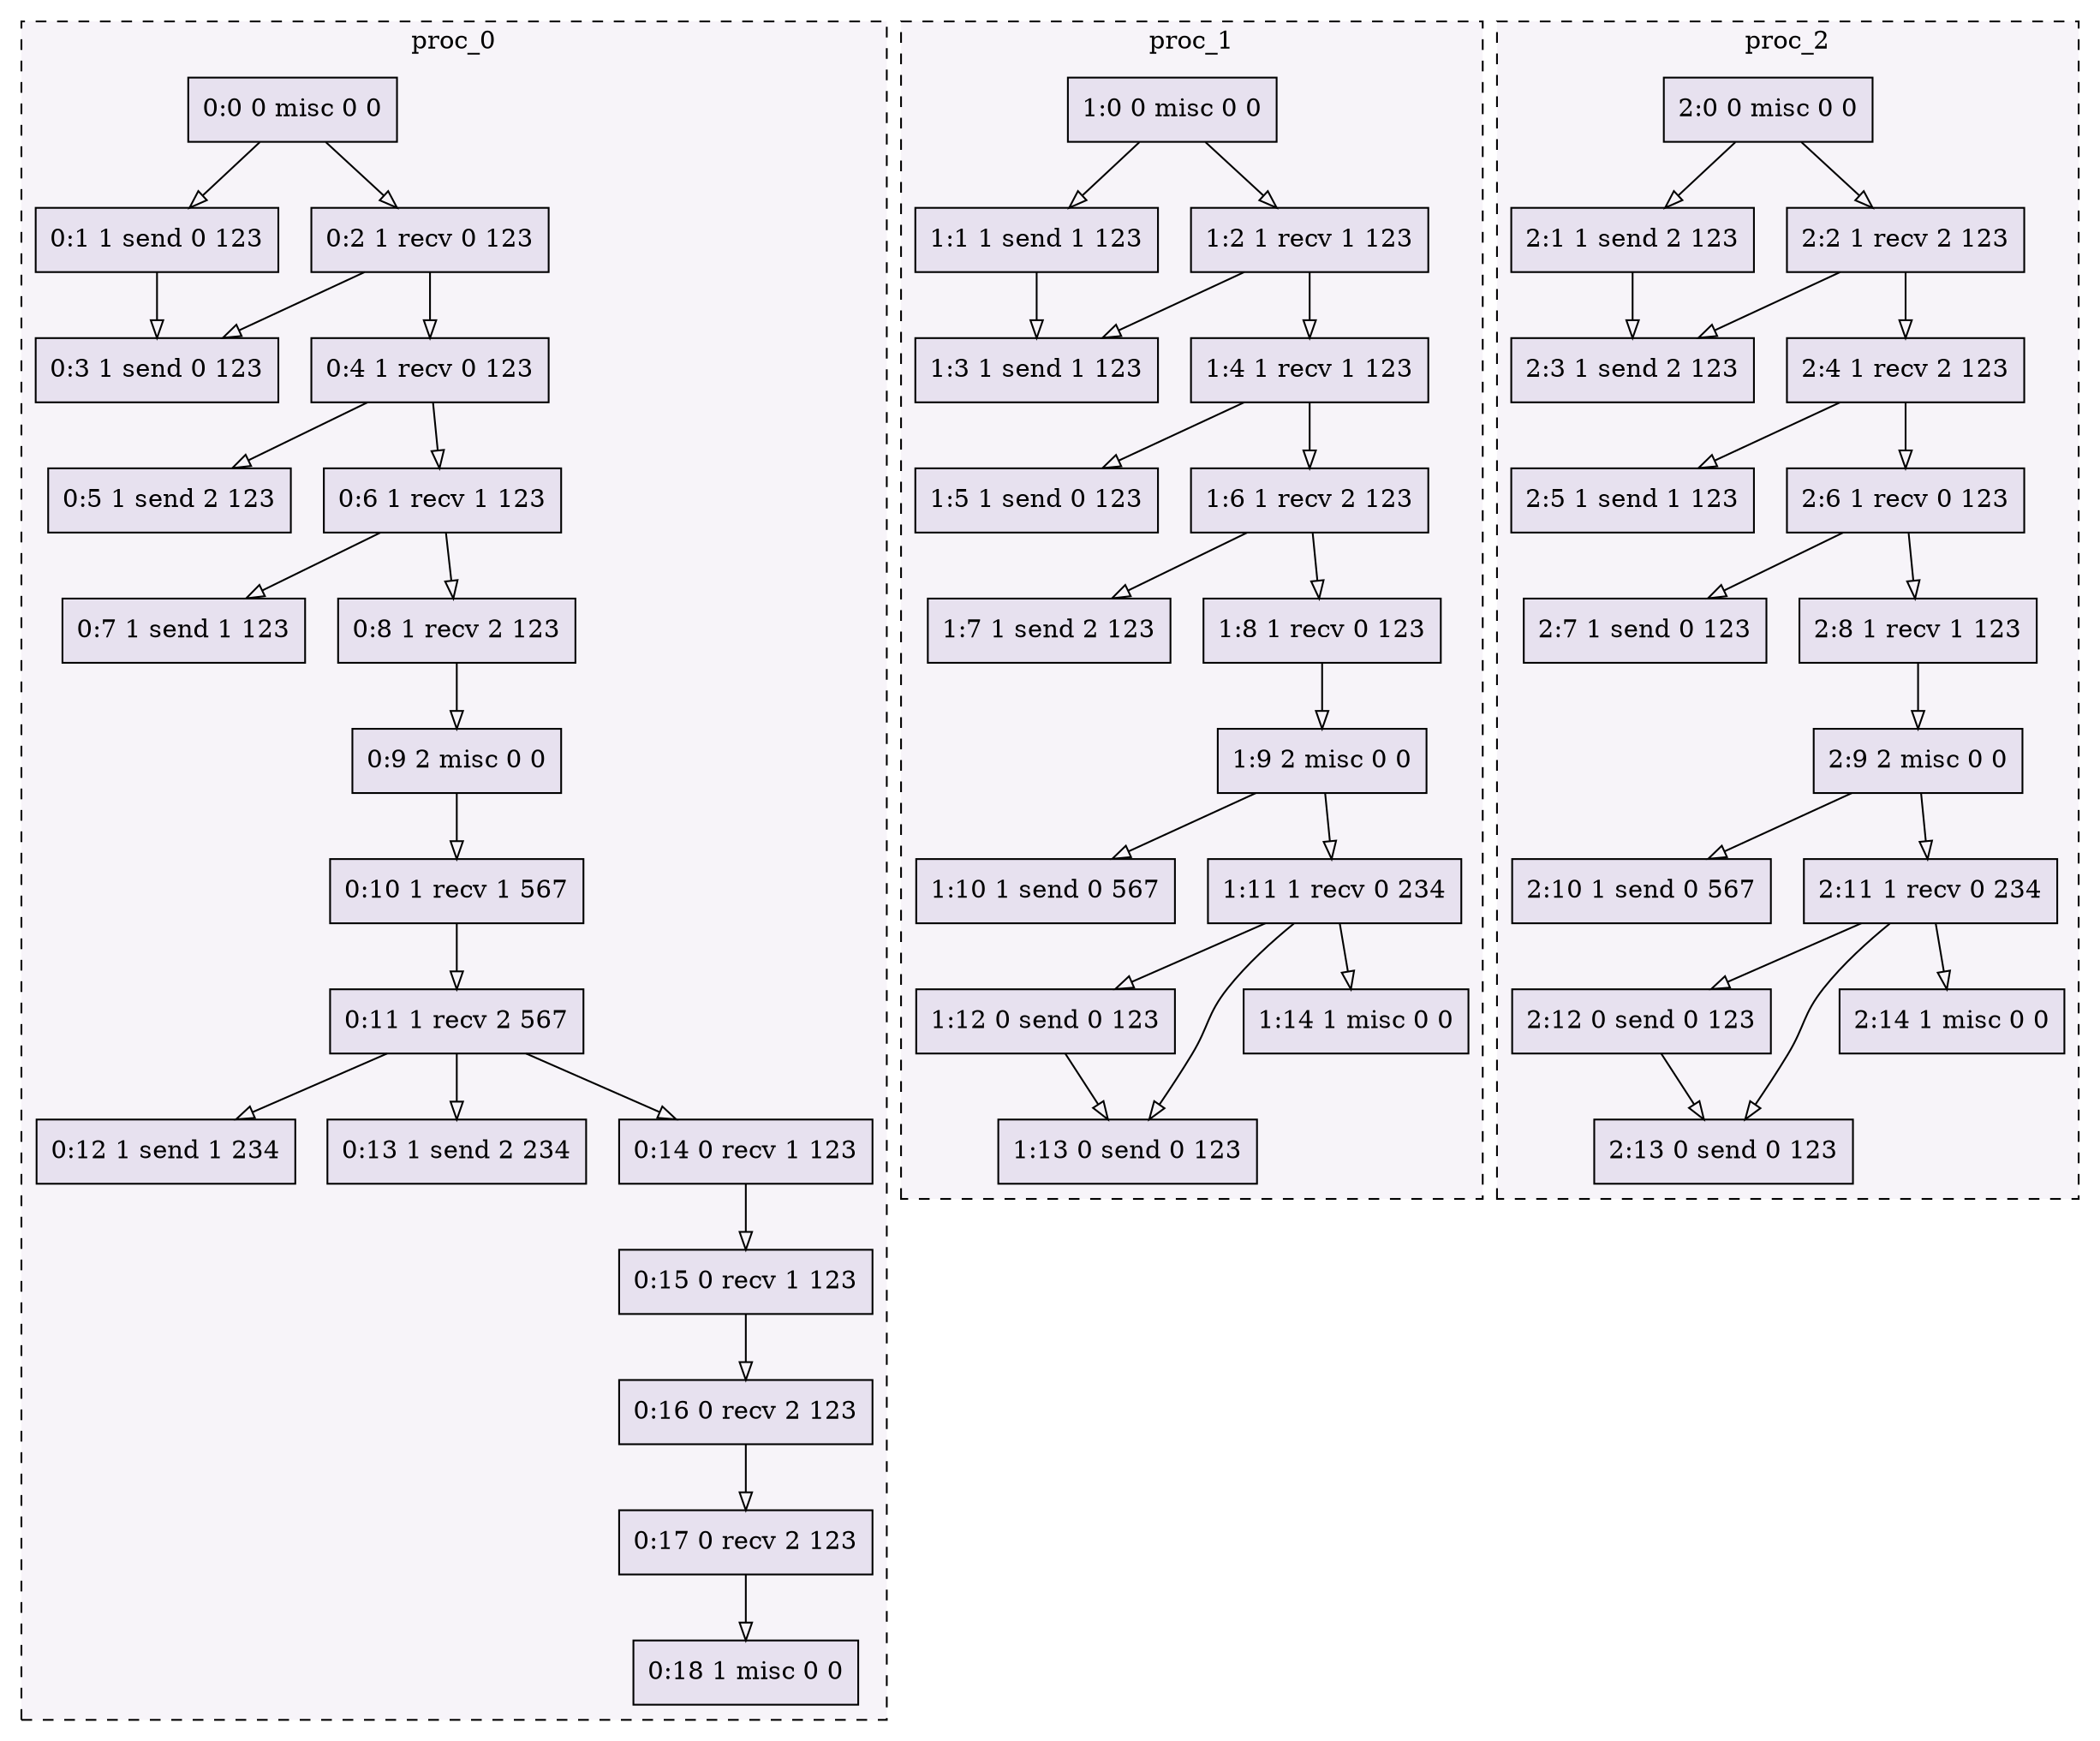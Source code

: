 digraph{node[shape=record style=filled colorscheme=purd9 fillcolor=2];subgraph cluster0{style=dashed;colorscheme=purd9;bgcolor=1;edge[arrowhead=empty];label=proc_0;0[label="0:0 0 misc 0 0"];1[label="0:1 1 send 0 123"];2[label="0:2 1 recv 0 123"];3[label="0:3 1 send 0 123"];4[label="0:4 1 recv 0 123"];5[label="0:5 1 send 2 123"];6[label="0:6 1 recv 1 123"];7[label="0:7 1 send 1 123"];8[label="0:8 1 recv 2 123"];9[label="0:9 2 misc 0 0"];10[label="0:10 1 recv 1 567"];11[label="0:11 1 recv 2 567"];12[label="0:12 1 send 1 234"];13[label="0:13 1 send 2 234"];14[label="0:14 0 recv 1 123"];15[label="0:15 0 recv 1 123"];16[label="0:16 0 recv 2 123"];17[label="0:17 0 recv 2 123"];18[label="0:18 1 misc 0 0"];0->1;0->2;2->3;1->3;2->4;4->5;4->6;6->7;6->8;8->9;9->10;10->11;11->12;11->13;11->14;14->15;15->16;16->17;17->18;}subgraph cluster1{style=dashed;colorscheme=purd9;bgcolor=1;edge[arrowhead=empty];label=proc_1;19[label="1:0 0 misc 0 0"];20[label="1:1 1 send 1 123"];21[label="1:2 1 recv 1 123"];22[label="1:3 1 send 1 123"];23[label="1:4 1 recv 1 123"];24[label="1:5 1 send 0 123"];25[label="1:6 1 recv 2 123"];26[label="1:7 1 send 2 123"];27[label="1:8 1 recv 0 123"];28[label="1:9 2 misc 0 0"];29[label="1:10 1 send 0 567"];30[label="1:11 1 recv 0 234"];31[label="1:12 0 send 0 123"];32[label="1:13 0 send 0 123"];33[label="1:14 1 misc 0 0"];19->20;19->21;21->22;20->22;21->23;23->24;23->25;25->26;25->27;27->28;28->29;28->30;30->31;31->32;30->32;30->33;}subgraph cluster2{style=dashed;colorscheme=purd9;bgcolor=1;edge[arrowhead=empty];label=proc_2;34[label="2:0 0 misc 0 0"];35[label="2:1 1 send 2 123"];36[label="2:2 1 recv 2 123"];37[label="2:3 1 send 2 123"];38[label="2:4 1 recv 2 123"];39[label="2:5 1 send 1 123"];40[label="2:6 1 recv 0 123"];41[label="2:7 1 send 0 123"];42[label="2:8 1 recv 1 123"];43[label="2:9 2 misc 0 0"];44[label="2:10 1 send 0 567"];45[label="2:11 1 recv 0 234"];46[label="2:12 0 send 0 123"];47[label="2:13 0 send 0 123"];48[label="2:14 1 misc 0 0"];34->35;34->36;36->37;35->37;36->38;38->39;38->40;40->41;40->42;42->43;43->44;43->45;45->46;46->47;45->47;45->48;}}